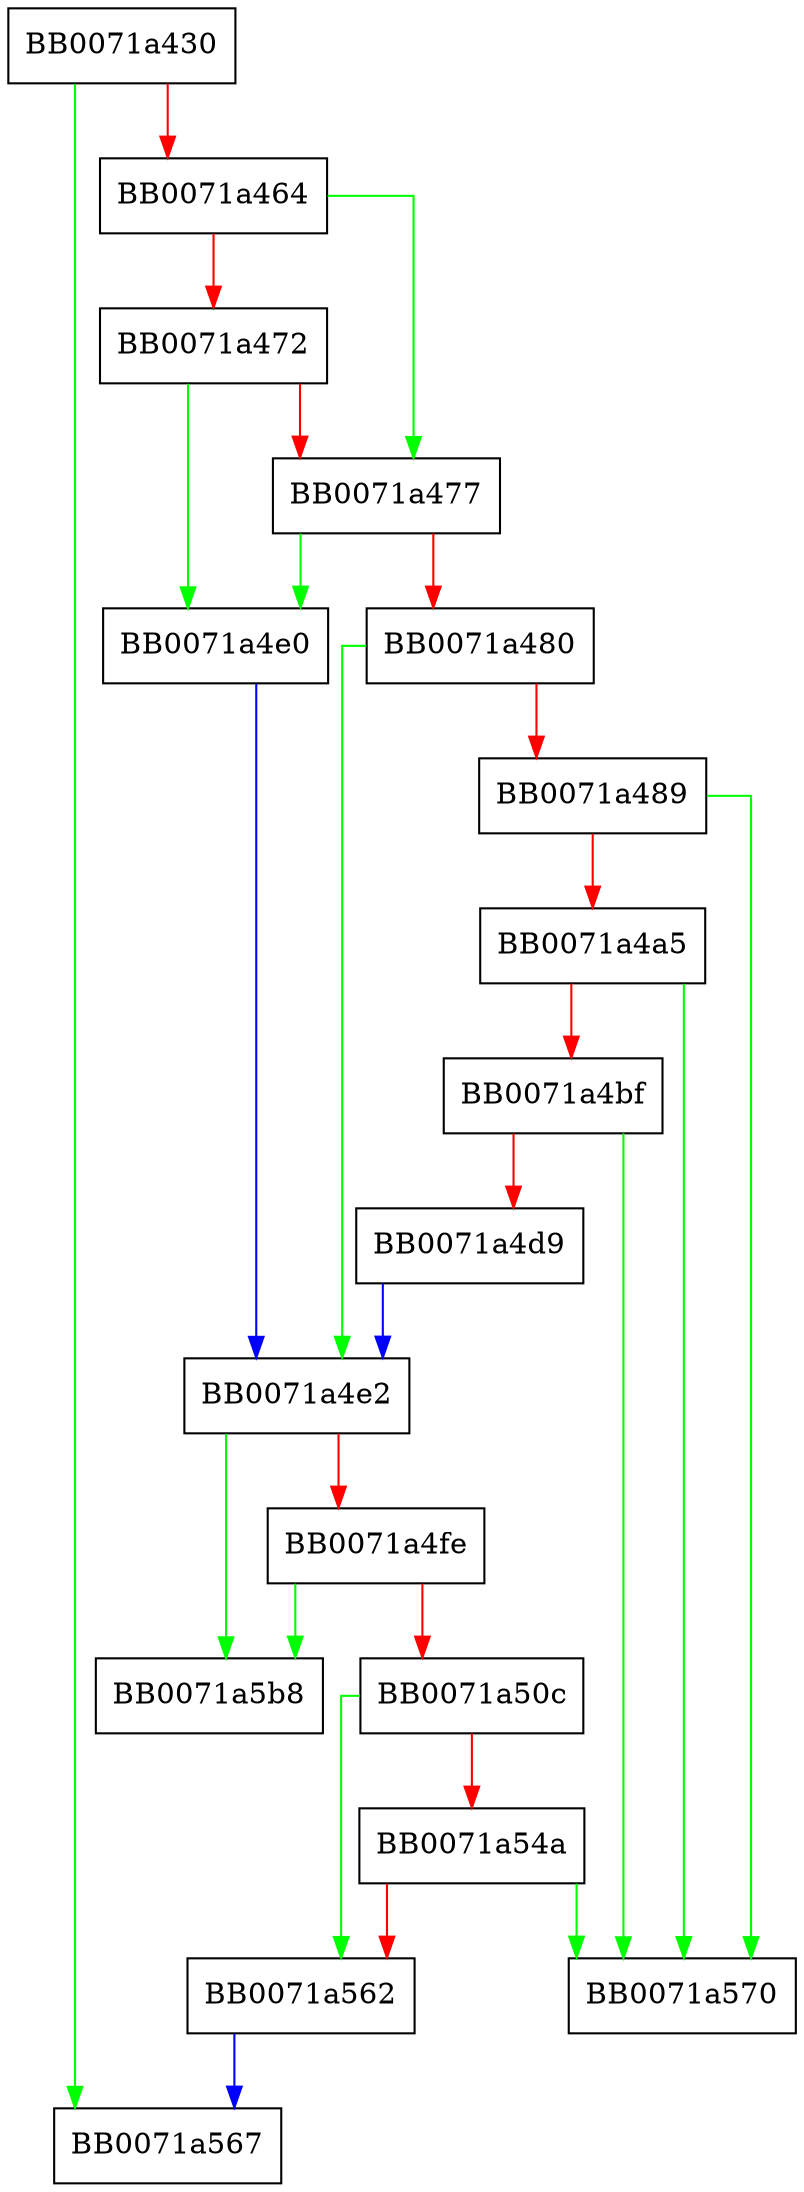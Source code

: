 digraph ASN1_item_dup {
  node [shape="box"];
  graph [splines=ortho];
  BB0071a430 -> BB0071a567 [color="green"];
  BB0071a430 -> BB0071a464 [color="red"];
  BB0071a464 -> BB0071a477 [color="green"];
  BB0071a464 -> BB0071a472 [color="red"];
  BB0071a472 -> BB0071a4e0 [color="green"];
  BB0071a472 -> BB0071a477 [color="red"];
  BB0071a477 -> BB0071a4e0 [color="green"];
  BB0071a477 -> BB0071a480 [color="red"];
  BB0071a480 -> BB0071a4e2 [color="green"];
  BB0071a480 -> BB0071a489 [color="red"];
  BB0071a489 -> BB0071a570 [color="green"];
  BB0071a489 -> BB0071a4a5 [color="red"];
  BB0071a4a5 -> BB0071a570 [color="green"];
  BB0071a4a5 -> BB0071a4bf [color="red"];
  BB0071a4bf -> BB0071a570 [color="green"];
  BB0071a4bf -> BB0071a4d9 [color="red"];
  BB0071a4d9 -> BB0071a4e2 [color="blue"];
  BB0071a4e0 -> BB0071a4e2 [color="blue"];
  BB0071a4e2 -> BB0071a5b8 [color="green"];
  BB0071a4e2 -> BB0071a4fe [color="red"];
  BB0071a4fe -> BB0071a5b8 [color="green"];
  BB0071a4fe -> BB0071a50c [color="red"];
  BB0071a50c -> BB0071a562 [color="green"];
  BB0071a50c -> BB0071a54a [color="red"];
  BB0071a54a -> BB0071a570 [color="green"];
  BB0071a54a -> BB0071a562 [color="red"];
  BB0071a562 -> BB0071a567 [color="blue"];
}